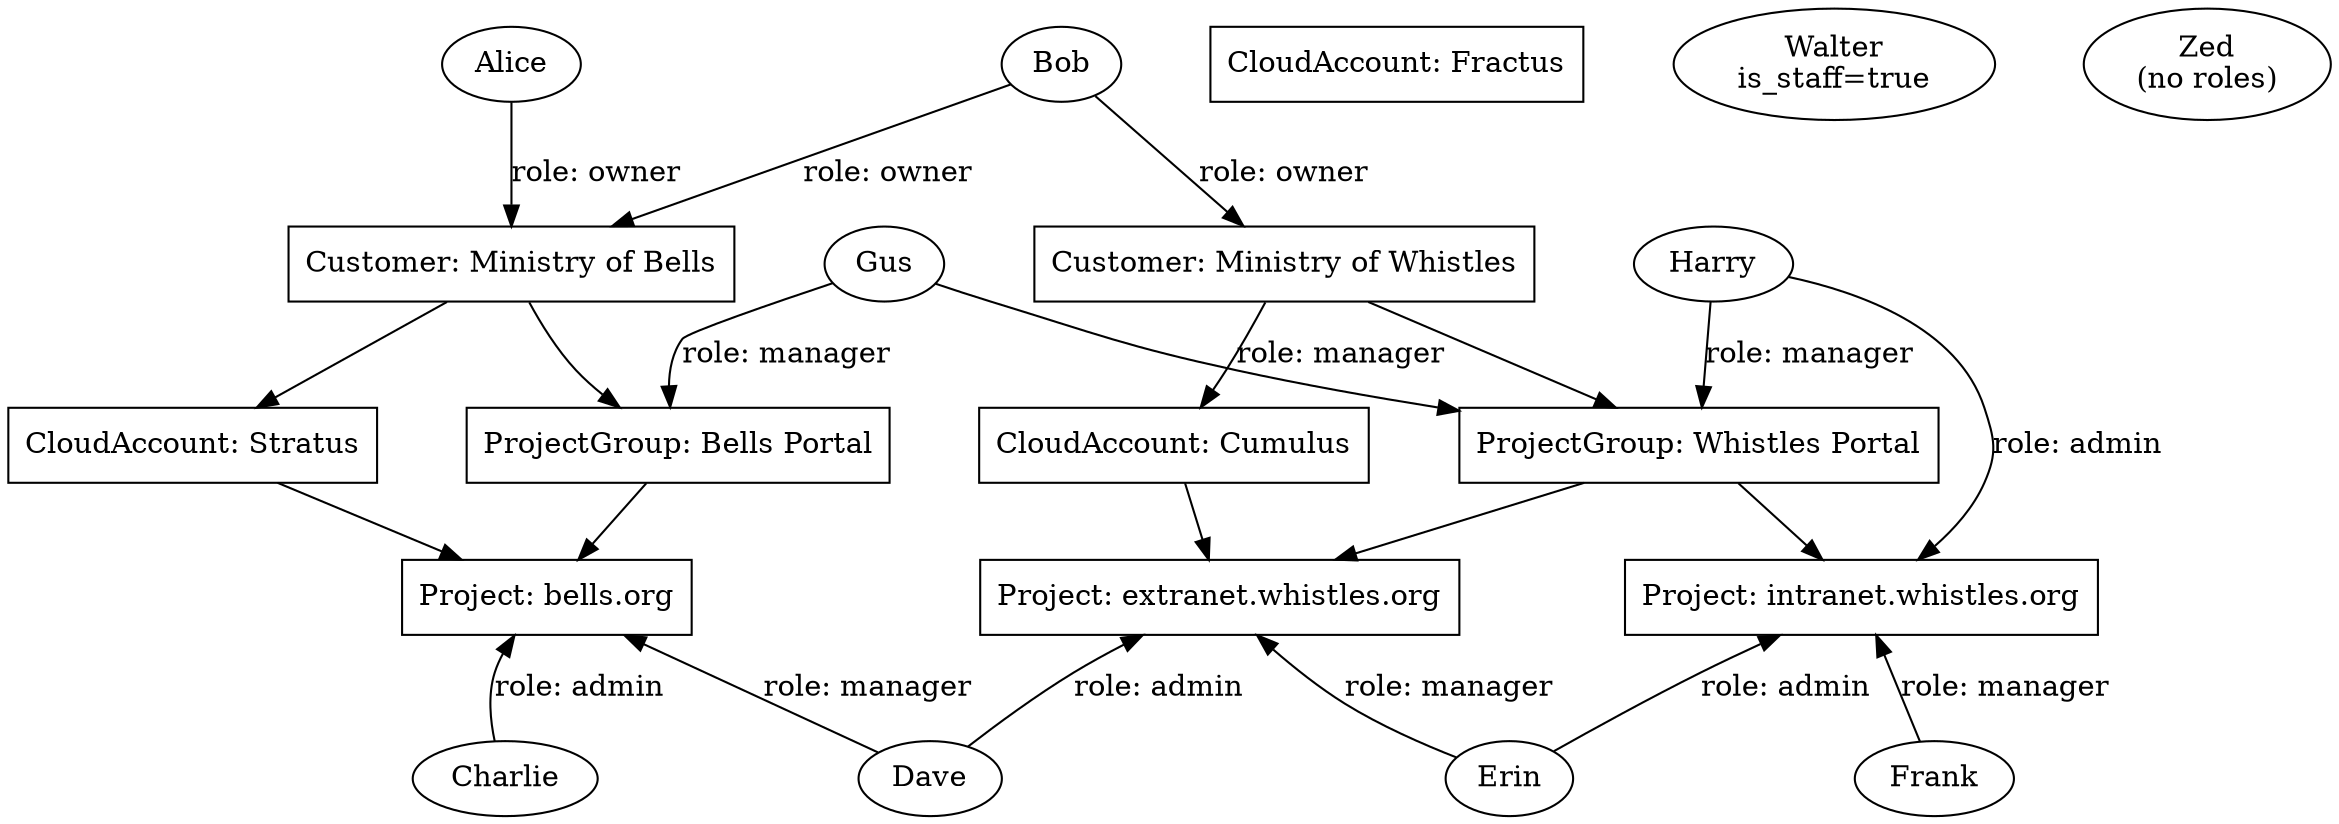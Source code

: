 digraph {
	nodesep = 0.6;

	node [shape="box"]

	c_mob [label="Customer: Ministry of Bells"];
	c_mow [label="Customer: Ministry of Whistles"];

	ca_s [label="CloudAccount: Stratus"]
	pg_bp [label="ProjectGroup: Bells Portal"]
	ca_c [label="CloudAccount: Cumulus"]
	pg_wp [label="ProjectGroup: Whistles Portal"]
	ca_f [label="CloudAccount: Fractus"]

	p_bo [label="Project: bells.org"]
	p_ewo [label="Project: extranet.whistles.org"]
	p_iwo [label="Project: intranet.whistles.org"]

	node [shape="oval"]

	Alice -> c_mob [label="role: owner"]
	Bob -> c_mob [label="role: owner"]
	Bob -> c_mow [label="role: owner"]

	Walter [label="Walter\nis_staff=true"]
	Zed [label="Zed\n(no roles)"]

	c_mob -> pg_bp
	c_mow -> pg_wp

	c_mob -> ca_s
	c_mow -> ca_c

	pg_bp -> p_bo
	pg_wp -> p_ewo
	pg_wp -> p_iwo

	ca_s -> p_bo
	ca_c -> p_ewo

	Gus -> pg_bp [label="role: manager"]
	Gus -> pg_wp [label="role: manager"]

	Harry -> pg_wp [label="role: manager"]
	Harry -> p_iwo [label="role: admin"]

	p_bo -> Charlie [label="role: admin", dir="back"]
	p_bo -> Dave [label="role: manager", dir="back"]
	p_ewo -> Dave [label="role: admin", dir="back"]
	p_ewo -> Erin [label="role: manager", dir="back"]
	p_iwo -> Erin [label="role: admin", dir="back"]
	p_iwo -> Frank [label="role: manager", dir="back"]
}

